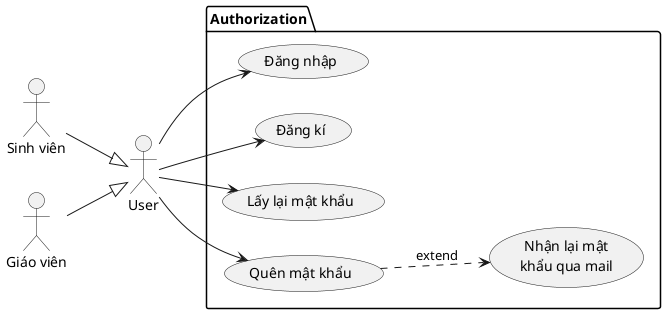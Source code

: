 @startuml
skinparam WrapWidth 120
left to right direction
package "Authorization" {
    usecase "Đăng nhập" as uc1
    usecase "Đăng kí" as uc2
    usecase "Lấy lại mật khẩu" as uc3
    usecase "Quên mật khẩu" as uc4
    usecase "Nhận lại mật khẩu qua mail" as uc5
    uc4 ..> uc5 : extend
}
"Sinh viên" as student
"Giáo viên" as teacher
"User" as user
student --|> user
teacher --|> user
user --> uc1
user --> uc2
user --> uc3
user --> uc4
@enduml